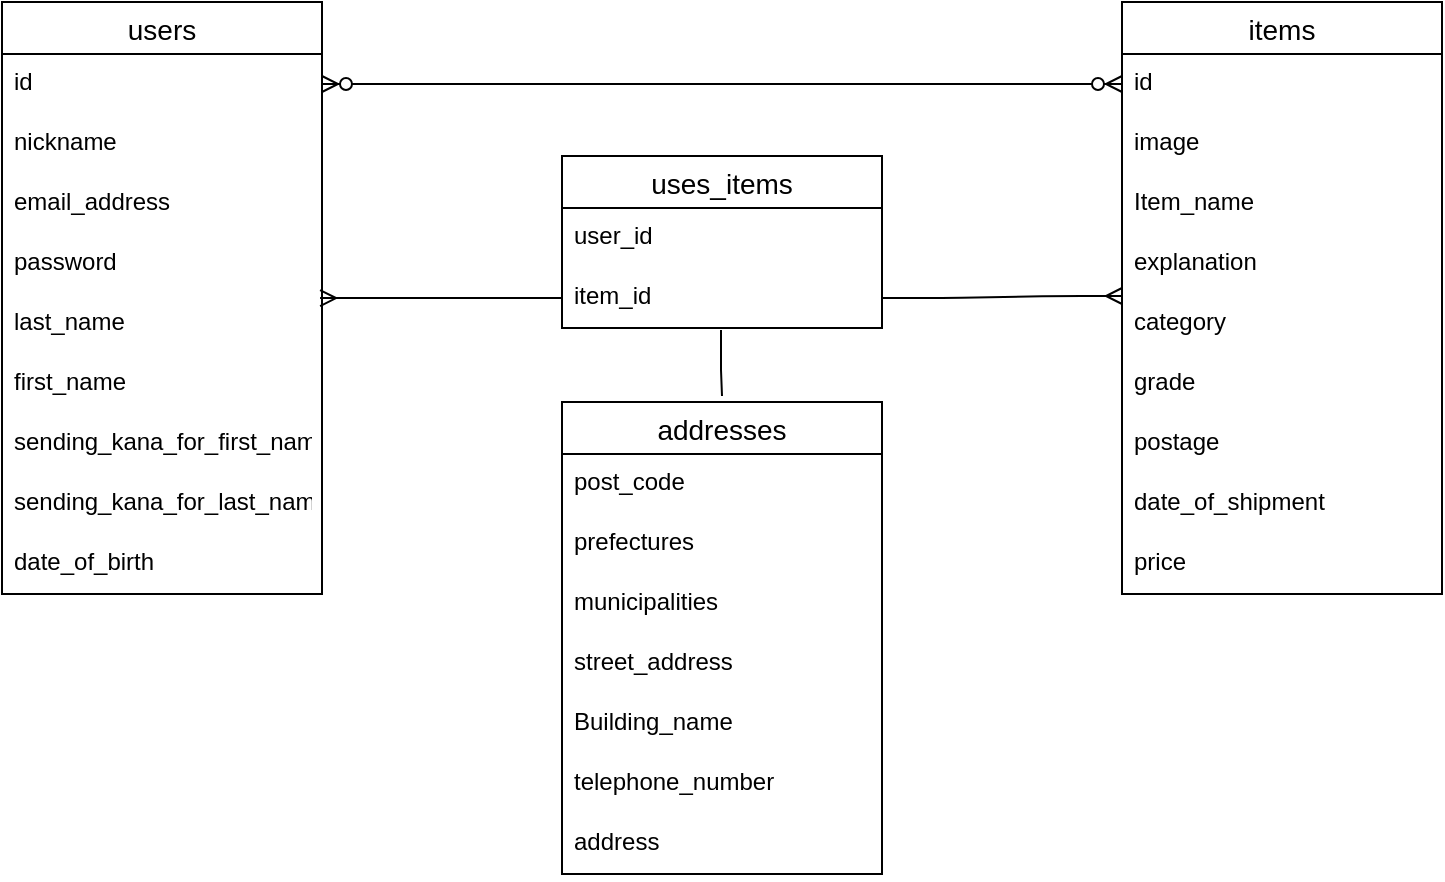 <mxfile>
    <diagram id="kQ4g6l3Itg2ehf1FcN4k" name="ページ1">
        <mxGraphModel dx="1218" dy="692" grid="1" gridSize="10" guides="1" tooltips="1" connect="1" arrows="1" fold="1" page="1" pageScale="1" pageWidth="827" pageHeight="1169" math="0" shadow="0">
            <root>
                <mxCell id="0"/>
                <mxCell id="1" parent="0"/>
                <mxCell id="6fRMwqHIvGFD-L8_-Q2L-1" value="users" style="swimlane;fontStyle=0;childLayout=stackLayout;horizontal=1;startSize=26;horizontalStack=0;resizeParent=1;resizeParentMax=0;resizeLast=0;collapsible=1;marginBottom=0;align=center;fontSize=14;" parent="1" vertex="1">
                    <mxGeometry x="40" y="40" width="160" height="296" as="geometry"/>
                </mxCell>
                <mxCell id="6fRMwqHIvGFD-L8_-Q2L-2" value="id" style="text;strokeColor=none;fillColor=none;spacingLeft=4;spacingRight=4;overflow=hidden;rotatable=0;points=[[0,0.5],[1,0.5]];portConstraint=eastwest;fontSize=12;" parent="6fRMwqHIvGFD-L8_-Q2L-1" vertex="1">
                    <mxGeometry y="26" width="160" height="30" as="geometry"/>
                </mxCell>
                <mxCell id="6fRMwqHIvGFD-L8_-Q2L-3" value="nickname" style="text;strokeColor=none;fillColor=none;spacingLeft=4;spacingRight=4;overflow=hidden;rotatable=0;points=[[0,0.5],[1,0.5]];portConstraint=eastwest;fontSize=12;" parent="6fRMwqHIvGFD-L8_-Q2L-1" vertex="1">
                    <mxGeometry y="56" width="160" height="30" as="geometry"/>
                </mxCell>
                <mxCell id="6fRMwqHIvGFD-L8_-Q2L-6" value="email_address" style="text;strokeColor=none;fillColor=none;spacingLeft=4;spacingRight=4;overflow=hidden;rotatable=0;points=[[0,0.5],[1,0.5]];portConstraint=eastwest;fontSize=12;" parent="6fRMwqHIvGFD-L8_-Q2L-1" vertex="1">
                    <mxGeometry y="86" width="160" height="30" as="geometry"/>
                </mxCell>
                <mxCell id="6fRMwqHIvGFD-L8_-Q2L-4" value="password" style="text;strokeColor=none;fillColor=none;spacingLeft=4;spacingRight=4;overflow=hidden;rotatable=0;points=[[0,0.5],[1,0.5]];portConstraint=eastwest;fontSize=12;" parent="6fRMwqHIvGFD-L8_-Q2L-1" vertex="1">
                    <mxGeometry y="116" width="160" height="30" as="geometry"/>
                </mxCell>
                <mxCell id="6fRMwqHIvGFD-L8_-Q2L-8" value="last_name" style="text;strokeColor=none;fillColor=none;spacingLeft=4;spacingRight=4;overflow=hidden;rotatable=0;points=[[0,0.5],[1,0.5]];portConstraint=eastwest;fontSize=12;" parent="6fRMwqHIvGFD-L8_-Q2L-1" vertex="1">
                    <mxGeometry y="146" width="160" height="30" as="geometry"/>
                </mxCell>
                <mxCell id="41" value="first_name" style="text;strokeColor=none;fillColor=none;spacingLeft=4;spacingRight=4;overflow=hidden;rotatable=0;points=[[0,0.5],[1,0.5]];portConstraint=eastwest;fontSize=12;" vertex="1" parent="6fRMwqHIvGFD-L8_-Q2L-1">
                    <mxGeometry y="176" width="160" height="30" as="geometry"/>
                </mxCell>
                <mxCell id="44" value="sending_kana_for_first_name" style="text;strokeColor=none;fillColor=none;spacingLeft=4;spacingRight=4;overflow=hidden;rotatable=0;points=[[0,0.5],[1,0.5]];portConstraint=eastwest;fontSize=12;" vertex="1" parent="6fRMwqHIvGFD-L8_-Q2L-1">
                    <mxGeometry y="206" width="160" height="30" as="geometry"/>
                </mxCell>
                <mxCell id="6fRMwqHIvGFD-L8_-Q2L-7" value="sending_kana_for_last_name" style="text;strokeColor=none;fillColor=none;spacingLeft=4;spacingRight=4;overflow=hidden;rotatable=0;points=[[0,0.5],[1,0.5]];portConstraint=eastwest;fontSize=12;" parent="6fRMwqHIvGFD-L8_-Q2L-1" vertex="1">
                    <mxGeometry y="236" width="160" height="30" as="geometry"/>
                </mxCell>
                <mxCell id="6fRMwqHIvGFD-L8_-Q2L-9" value="date_of_birth" style="text;strokeColor=none;fillColor=none;spacingLeft=4;spacingRight=4;overflow=hidden;rotatable=0;points=[[0,0.5],[1,0.5]];portConstraint=eastwest;fontSize=12;" parent="6fRMwqHIvGFD-L8_-Q2L-1" vertex="1">
                    <mxGeometry y="266" width="160" height="30" as="geometry"/>
                </mxCell>
                <mxCell id="6fRMwqHIvGFD-L8_-Q2L-11" value="items" style="swimlane;fontStyle=0;childLayout=stackLayout;horizontal=1;startSize=26;horizontalStack=0;resizeParent=1;resizeParentMax=0;resizeLast=0;collapsible=1;marginBottom=0;align=center;fontSize=14;" parent="1" vertex="1">
                    <mxGeometry x="600" y="40" width="160" height="296" as="geometry"/>
                </mxCell>
                <mxCell id="6fRMwqHIvGFD-L8_-Q2L-12" value="id" style="text;strokeColor=none;fillColor=none;spacingLeft=4;spacingRight=4;overflow=hidden;rotatable=0;points=[[0,0.5],[1,0.5]];portConstraint=eastwest;fontSize=12;" parent="6fRMwqHIvGFD-L8_-Q2L-11" vertex="1">
                    <mxGeometry y="26" width="160" height="30" as="geometry"/>
                </mxCell>
                <mxCell id="6fRMwqHIvGFD-L8_-Q2L-13" value="image" style="text;strokeColor=none;fillColor=none;spacingLeft=4;spacingRight=4;overflow=hidden;rotatable=0;points=[[0,0.5],[1,0.5]];portConstraint=eastwest;fontSize=12;" parent="6fRMwqHIvGFD-L8_-Q2L-11" vertex="1">
                    <mxGeometry y="56" width="160" height="30" as="geometry"/>
                </mxCell>
                <mxCell id="6fRMwqHIvGFD-L8_-Q2L-16" value="Item_name" style="text;strokeColor=none;fillColor=none;spacingLeft=4;spacingRight=4;overflow=hidden;rotatable=0;points=[[0,0.5],[1,0.5]];portConstraint=eastwest;fontSize=12;" parent="6fRMwqHIvGFD-L8_-Q2L-11" vertex="1">
                    <mxGeometry y="86" width="160" height="30" as="geometry"/>
                </mxCell>
                <mxCell id="6fRMwqHIvGFD-L8_-Q2L-17" value="explanation&#10;" style="text;strokeColor=none;fillColor=none;spacingLeft=4;spacingRight=4;overflow=hidden;rotatable=0;points=[[0,0.5],[1,0.5]];portConstraint=eastwest;fontSize=12;" parent="6fRMwqHIvGFD-L8_-Q2L-11" vertex="1">
                    <mxGeometry y="116" width="160" height="30" as="geometry"/>
                </mxCell>
                <mxCell id="6fRMwqHIvGFD-L8_-Q2L-19" value="category" style="text;strokeColor=none;fillColor=none;spacingLeft=4;spacingRight=4;overflow=hidden;rotatable=0;points=[[0,0.5],[1,0.5]];portConstraint=eastwest;fontSize=12;" parent="6fRMwqHIvGFD-L8_-Q2L-11" vertex="1">
                    <mxGeometry y="146" width="160" height="30" as="geometry"/>
                </mxCell>
                <mxCell id="6fRMwqHIvGFD-L8_-Q2L-18" value="grade" style="text;strokeColor=none;fillColor=none;spacingLeft=4;spacingRight=4;overflow=hidden;rotatable=0;points=[[0,0.5],[1,0.5]];portConstraint=eastwest;fontSize=12;" parent="6fRMwqHIvGFD-L8_-Q2L-11" vertex="1">
                    <mxGeometry y="176" width="160" height="30" as="geometry"/>
                </mxCell>
                <mxCell id="6fRMwqHIvGFD-L8_-Q2L-21" value="postage" style="text;strokeColor=none;fillColor=none;spacingLeft=4;spacingRight=4;overflow=hidden;rotatable=0;points=[[0,0.5],[1,0.5]];portConstraint=eastwest;fontSize=12;" parent="6fRMwqHIvGFD-L8_-Q2L-11" vertex="1">
                    <mxGeometry y="206" width="160" height="30" as="geometry"/>
                </mxCell>
                <mxCell id="6fRMwqHIvGFD-L8_-Q2L-24" value="date_of_shipment" style="text;strokeColor=none;fillColor=none;spacingLeft=4;spacingRight=4;overflow=hidden;rotatable=0;points=[[0,0.5],[1,0.5]];portConstraint=eastwest;fontSize=12;" parent="6fRMwqHIvGFD-L8_-Q2L-11" vertex="1">
                    <mxGeometry y="236" width="160" height="30" as="geometry"/>
                </mxCell>
                <mxCell id="6fRMwqHIvGFD-L8_-Q2L-22" value="price" style="text;strokeColor=none;fillColor=none;spacingLeft=4;spacingRight=4;overflow=hidden;rotatable=0;points=[[0,0.5],[1,0.5]];portConstraint=eastwest;fontSize=12;" parent="6fRMwqHIvGFD-L8_-Q2L-11" vertex="1">
                    <mxGeometry y="266" width="160" height="30" as="geometry"/>
                </mxCell>
                <mxCell id="6fRMwqHIvGFD-L8_-Q2L-25" value="uses_items" style="swimlane;fontStyle=0;childLayout=stackLayout;horizontal=1;startSize=26;horizontalStack=0;resizeParent=1;resizeParentMax=0;resizeLast=0;collapsible=1;marginBottom=0;align=center;fontSize=14;" parent="1" vertex="1">
                    <mxGeometry x="320" y="117" width="160" height="86" as="geometry"/>
                </mxCell>
                <mxCell id="6fRMwqHIvGFD-L8_-Q2L-27" value="user_id" style="text;strokeColor=none;fillColor=none;spacingLeft=4;spacingRight=4;overflow=hidden;rotatable=0;points=[[0,0.5],[1,0.5]];portConstraint=eastwest;fontSize=12;" parent="6fRMwqHIvGFD-L8_-Q2L-25" vertex="1">
                    <mxGeometry y="26" width="160" height="30" as="geometry"/>
                </mxCell>
                <mxCell id="6fRMwqHIvGFD-L8_-Q2L-28" value="item_id" style="text;strokeColor=none;fillColor=none;spacingLeft=4;spacingRight=4;overflow=hidden;rotatable=0;points=[[0,0.5],[1,0.5]];portConstraint=eastwest;fontSize=12;" parent="6fRMwqHIvGFD-L8_-Q2L-25" vertex="1">
                    <mxGeometry y="56" width="160" height="30" as="geometry"/>
                </mxCell>
                <mxCell id="6fRMwqHIvGFD-L8_-Q2L-31" value="" style="edgeStyle=entityRelationEdgeStyle;fontSize=12;html=1;endArrow=ERmany;exitX=1;exitY=0.5;exitDx=0;exitDy=0;" parent="1" source="6fRMwqHIvGFD-L8_-Q2L-28" edge="1">
                    <mxGeometry width="100" height="100" relative="1" as="geometry">
                        <mxPoint x="500" y="300" as="sourcePoint"/>
                        <mxPoint x="600" y="187" as="targetPoint"/>
                    </mxGeometry>
                </mxCell>
                <mxCell id="6fRMwqHIvGFD-L8_-Q2L-32" value="" style="edgeStyle=entityRelationEdgeStyle;fontSize=12;html=1;endArrow=ERmany;exitX=0;exitY=0.5;exitDx=0;exitDy=0;entryX=0.994;entryY=0.067;entryDx=0;entryDy=0;entryPerimeter=0;" parent="1" source="6fRMwqHIvGFD-L8_-Q2L-28" target="6fRMwqHIvGFD-L8_-Q2L-8" edge="1">
                    <mxGeometry width="100" height="100" relative="1" as="geometry">
                        <mxPoint x="280" y="210" as="sourcePoint"/>
                        <mxPoint x="210" y="140" as="targetPoint"/>
                    </mxGeometry>
                </mxCell>
                <mxCell id="6fRMwqHIvGFD-L8_-Q2L-40" value="addresses" style="swimlane;fontStyle=0;childLayout=stackLayout;horizontal=1;startSize=26;horizontalStack=0;resizeParent=1;resizeParentMax=0;resizeLast=0;collapsible=1;marginBottom=0;align=center;fontSize=14;" parent="1" vertex="1">
                    <mxGeometry x="320" y="240" width="160" height="236" as="geometry"/>
                </mxCell>
                <mxCell id="6fRMwqHIvGFD-L8_-Q2L-41" value="post_code" style="text;strokeColor=none;fillColor=none;spacingLeft=4;spacingRight=4;overflow=hidden;rotatable=0;points=[[0,0.5],[1,0.5]];portConstraint=eastwest;fontSize=12;" parent="6fRMwqHIvGFD-L8_-Q2L-40" vertex="1">
                    <mxGeometry y="26" width="160" height="30" as="geometry"/>
                </mxCell>
                <mxCell id="6fRMwqHIvGFD-L8_-Q2L-42" value="prefectures" style="text;strokeColor=none;fillColor=none;spacingLeft=4;spacingRight=4;overflow=hidden;rotatable=0;points=[[0,0.5],[1,0.5]];portConstraint=eastwest;fontSize=12;" parent="6fRMwqHIvGFD-L8_-Q2L-40" vertex="1">
                    <mxGeometry y="56" width="160" height="30" as="geometry"/>
                </mxCell>
                <mxCell id="6fRMwqHIvGFD-L8_-Q2L-45" value="municipalities" style="text;strokeColor=none;fillColor=none;spacingLeft=4;spacingRight=4;overflow=hidden;rotatable=0;points=[[0,0.5],[1,0.5]];portConstraint=eastwest;fontSize=12;" parent="6fRMwqHIvGFD-L8_-Q2L-40" vertex="1">
                    <mxGeometry y="86" width="160" height="30" as="geometry"/>
                </mxCell>
                <mxCell id="6fRMwqHIvGFD-L8_-Q2L-46" value="street_address" style="text;strokeColor=none;fillColor=none;spacingLeft=4;spacingRight=4;overflow=hidden;rotatable=0;points=[[0,0.5],[1,0.5]];portConstraint=eastwest;fontSize=12;" parent="6fRMwqHIvGFD-L8_-Q2L-40" vertex="1">
                    <mxGeometry y="116" width="160" height="30" as="geometry"/>
                </mxCell>
                <mxCell id="6fRMwqHIvGFD-L8_-Q2L-47" value="Building_name" style="text;strokeColor=none;fillColor=none;spacingLeft=4;spacingRight=4;overflow=hidden;rotatable=0;points=[[0,0.5],[1,0.5]];portConstraint=eastwest;fontSize=12;" parent="6fRMwqHIvGFD-L8_-Q2L-40" vertex="1">
                    <mxGeometry y="146" width="160" height="30" as="geometry"/>
                </mxCell>
                <mxCell id="6fRMwqHIvGFD-L8_-Q2L-44" value="telephone_number" style="text;strokeColor=none;fillColor=none;spacingLeft=4;spacingRight=4;overflow=hidden;rotatable=0;points=[[0,0.5],[1,0.5]];portConstraint=eastwest;fontSize=12;" parent="6fRMwqHIvGFD-L8_-Q2L-40" vertex="1">
                    <mxGeometry y="176" width="160" height="30" as="geometry"/>
                </mxCell>
                <mxCell id="6fRMwqHIvGFD-L8_-Q2L-48" value="address" style="text;strokeColor=none;fillColor=none;spacingLeft=4;spacingRight=4;overflow=hidden;rotatable=0;points=[[0,0.5],[1,0.5]];portConstraint=eastwest;fontSize=12;" parent="6fRMwqHIvGFD-L8_-Q2L-40" vertex="1">
                    <mxGeometry y="206" width="160" height="30" as="geometry"/>
                </mxCell>
                <mxCell id="46" value="" style="endArrow=none;html=1;rounded=0;" edge="1" parent="1">
                    <mxGeometry relative="1" as="geometry">
                        <mxPoint x="399.5" y="204" as="sourcePoint"/>
                        <mxPoint x="400" y="237" as="targetPoint"/>
                        <Array as="points">
                            <mxPoint x="399.5" y="224"/>
                        </Array>
                    </mxGeometry>
                </mxCell>
                <mxCell id="49" value="" style="edgeStyle=entityRelationEdgeStyle;fontSize=12;html=1;endArrow=ERzeroToMany;endFill=1;startArrow=ERzeroToMany;entryX=0;entryY=0.5;entryDx=0;entryDy=0;exitX=1;exitY=0.5;exitDx=0;exitDy=0;" edge="1" parent="1" source="6fRMwqHIvGFD-L8_-Q2L-2" target="6fRMwqHIvGFD-L8_-Q2L-12">
                    <mxGeometry width="100" height="100" relative="1" as="geometry">
                        <mxPoint x="210" y="117" as="sourcePoint"/>
                        <mxPoint x="310" y="17" as="targetPoint"/>
                    </mxGeometry>
                </mxCell>
            </root>
        </mxGraphModel>
    </diagram>
</mxfile>